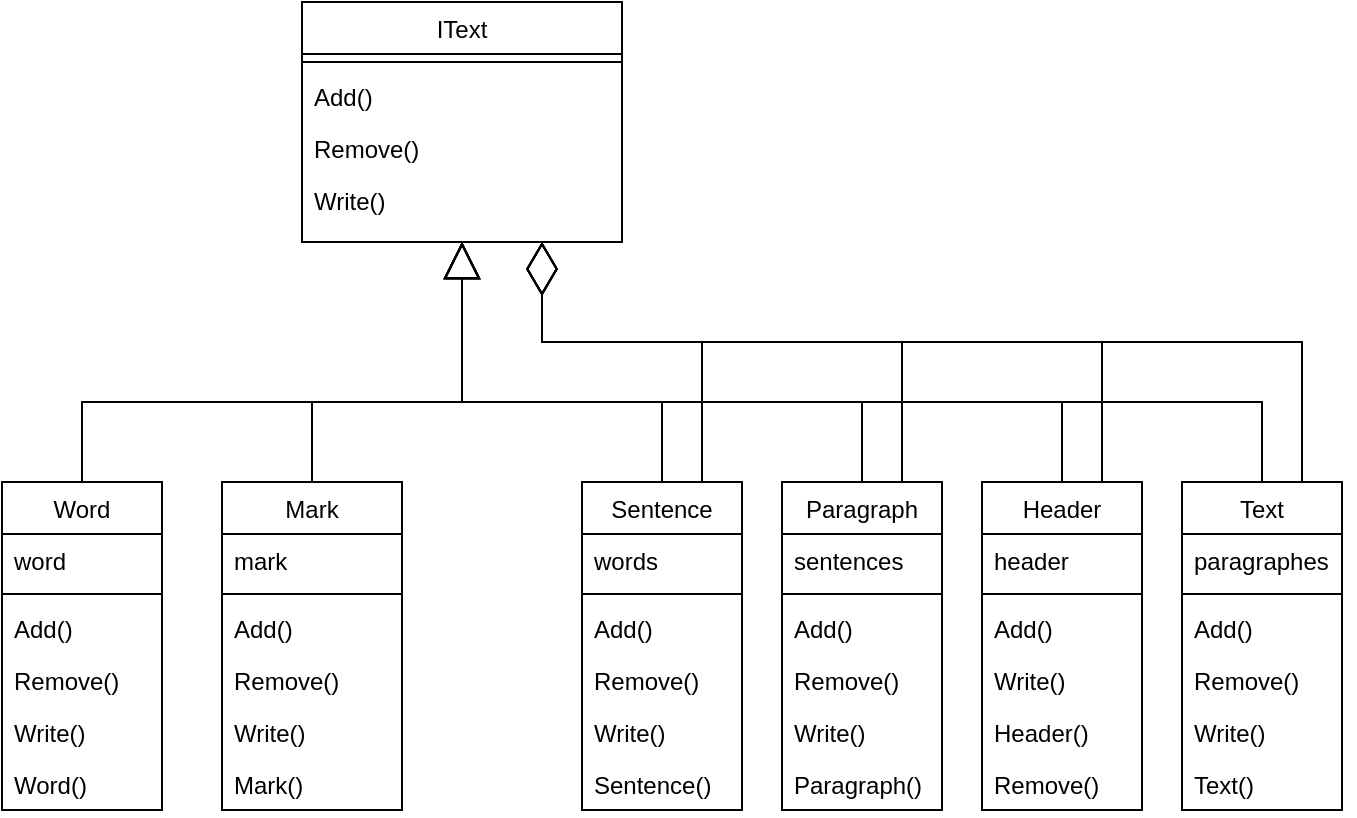 <mxfile version="22.1.4" type="device">
  <diagram id="C5RBs43oDa-KdzZeNtuy" name="Page-1">
    <mxGraphModel dx="1395" dy="632" grid="1" gridSize="10" guides="1" tooltips="1" connect="1" arrows="1" fold="1" page="1" pageScale="1" pageWidth="827" pageHeight="1169" math="0" shadow="0">
      <root>
        <mxCell id="WIyWlLk6GJQsqaUBKTNV-0" />
        <mxCell id="WIyWlLk6GJQsqaUBKTNV-1" parent="WIyWlLk6GJQsqaUBKTNV-0" />
        <mxCell id="zkfFHV4jXpPFQw0GAbJ--17" value="IText" style="swimlane;fontStyle=0;align=center;verticalAlign=top;childLayout=stackLayout;horizontal=1;startSize=26;horizontalStack=0;resizeParent=1;resizeLast=0;collapsible=1;marginBottom=0;rounded=0;shadow=0;strokeWidth=1;" parent="WIyWlLk6GJQsqaUBKTNV-1" vertex="1">
          <mxGeometry x="190" y="120" width="160" height="120" as="geometry">
            <mxRectangle x="550" y="140" width="160" height="26" as="alternateBounds" />
          </mxGeometry>
        </mxCell>
        <mxCell id="zkfFHV4jXpPFQw0GAbJ--23" value="" style="line;html=1;strokeWidth=1;align=left;verticalAlign=middle;spacingTop=-1;spacingLeft=3;spacingRight=3;rotatable=0;labelPosition=right;points=[];portConstraint=eastwest;" parent="zkfFHV4jXpPFQw0GAbJ--17" vertex="1">
          <mxGeometry y="26" width="160" height="8" as="geometry" />
        </mxCell>
        <mxCell id="zkfFHV4jXpPFQw0GAbJ--24" value="Add()" style="text;align=left;verticalAlign=top;spacingLeft=4;spacingRight=4;overflow=hidden;rotatable=0;points=[[0,0.5],[1,0.5]];portConstraint=eastwest;" parent="zkfFHV4jXpPFQw0GAbJ--17" vertex="1">
          <mxGeometry y="34" width="160" height="26" as="geometry" />
        </mxCell>
        <mxCell id="8h9M9jCOHUpe-SCu7ROm-0" value="Remove()" style="text;align=left;verticalAlign=top;spacingLeft=4;spacingRight=4;overflow=hidden;rotatable=0;points=[[0,0.5],[1,0.5]];portConstraint=eastwest;" vertex="1" parent="zkfFHV4jXpPFQw0GAbJ--17">
          <mxGeometry y="60" width="160" height="26" as="geometry" />
        </mxCell>
        <mxCell id="zkfFHV4jXpPFQw0GAbJ--25" value="Write()" style="text;align=left;verticalAlign=top;spacingLeft=4;spacingRight=4;overflow=hidden;rotatable=0;points=[[0,0.5],[1,0.5]];portConstraint=eastwest;" parent="zkfFHV4jXpPFQw0GAbJ--17" vertex="1">
          <mxGeometry y="86" width="160" height="26" as="geometry" />
        </mxCell>
        <mxCell id="8h9M9jCOHUpe-SCu7ROm-1" value="Word" style="swimlane;fontStyle=0;align=center;verticalAlign=top;childLayout=stackLayout;horizontal=1;startSize=26;horizontalStack=0;resizeParent=1;resizeLast=0;collapsible=1;marginBottom=0;rounded=0;shadow=0;strokeWidth=1;" vertex="1" parent="WIyWlLk6GJQsqaUBKTNV-1">
          <mxGeometry x="40" y="360" width="80" height="164" as="geometry">
            <mxRectangle x="550" y="140" width="160" height="26" as="alternateBounds" />
          </mxGeometry>
        </mxCell>
        <mxCell id="8h9M9jCOHUpe-SCu7ROm-2" value="word" style="text;align=left;verticalAlign=top;spacingLeft=4;spacingRight=4;overflow=hidden;rotatable=0;points=[[0,0.5],[1,0.5]];portConstraint=eastwest;" vertex="1" parent="8h9M9jCOHUpe-SCu7ROm-1">
          <mxGeometry y="26" width="80" height="26" as="geometry" />
        </mxCell>
        <mxCell id="8h9M9jCOHUpe-SCu7ROm-3" value="" style="line;html=1;strokeWidth=1;align=left;verticalAlign=middle;spacingTop=-1;spacingLeft=3;spacingRight=3;rotatable=0;labelPosition=right;points=[];portConstraint=eastwest;" vertex="1" parent="8h9M9jCOHUpe-SCu7ROm-1">
          <mxGeometry y="52" width="80" height="8" as="geometry" />
        </mxCell>
        <mxCell id="8h9M9jCOHUpe-SCu7ROm-4" value="Add()" style="text;align=left;verticalAlign=top;spacingLeft=4;spacingRight=4;overflow=hidden;rotatable=0;points=[[0,0.5],[1,0.5]];portConstraint=eastwest;" vertex="1" parent="8h9M9jCOHUpe-SCu7ROm-1">
          <mxGeometry y="60" width="80" height="26" as="geometry" />
        </mxCell>
        <mxCell id="8h9M9jCOHUpe-SCu7ROm-5" value="Remove()" style="text;align=left;verticalAlign=top;spacingLeft=4;spacingRight=4;overflow=hidden;rotatable=0;points=[[0,0.5],[1,0.5]];portConstraint=eastwest;" vertex="1" parent="8h9M9jCOHUpe-SCu7ROm-1">
          <mxGeometry y="86" width="80" height="26" as="geometry" />
        </mxCell>
        <mxCell id="8h9M9jCOHUpe-SCu7ROm-37" value="Write()" style="text;align=left;verticalAlign=top;spacingLeft=4;spacingRight=4;overflow=hidden;rotatable=0;points=[[0,0.5],[1,0.5]];portConstraint=eastwest;" vertex="1" parent="8h9M9jCOHUpe-SCu7ROm-1">
          <mxGeometry y="112" width="80" height="26" as="geometry" />
        </mxCell>
        <mxCell id="8h9M9jCOHUpe-SCu7ROm-6" value="Word()" style="text;align=left;verticalAlign=top;spacingLeft=4;spacingRight=4;overflow=hidden;rotatable=0;points=[[0,0.5],[1,0.5]];portConstraint=eastwest;" vertex="1" parent="8h9M9jCOHUpe-SCu7ROm-1">
          <mxGeometry y="138" width="80" height="26" as="geometry" />
        </mxCell>
        <mxCell id="8h9M9jCOHUpe-SCu7ROm-7" value="Mark" style="swimlane;fontStyle=0;align=center;verticalAlign=top;childLayout=stackLayout;horizontal=1;startSize=26;horizontalStack=0;resizeParent=1;resizeLast=0;collapsible=1;marginBottom=0;rounded=0;shadow=0;strokeWidth=1;" vertex="1" parent="WIyWlLk6GJQsqaUBKTNV-1">
          <mxGeometry x="150" y="360" width="90" height="164" as="geometry">
            <mxRectangle x="550" y="140" width="160" height="26" as="alternateBounds" />
          </mxGeometry>
        </mxCell>
        <mxCell id="8h9M9jCOHUpe-SCu7ROm-8" value="mark" style="text;align=left;verticalAlign=top;spacingLeft=4;spacingRight=4;overflow=hidden;rotatable=0;points=[[0,0.5],[1,0.5]];portConstraint=eastwest;" vertex="1" parent="8h9M9jCOHUpe-SCu7ROm-7">
          <mxGeometry y="26" width="90" height="26" as="geometry" />
        </mxCell>
        <mxCell id="8h9M9jCOHUpe-SCu7ROm-9" value="" style="line;html=1;strokeWidth=1;align=left;verticalAlign=middle;spacingTop=-1;spacingLeft=3;spacingRight=3;rotatable=0;labelPosition=right;points=[];portConstraint=eastwest;" vertex="1" parent="8h9M9jCOHUpe-SCu7ROm-7">
          <mxGeometry y="52" width="90" height="8" as="geometry" />
        </mxCell>
        <mxCell id="8h9M9jCOHUpe-SCu7ROm-10" value="Add()" style="text;align=left;verticalAlign=top;spacingLeft=4;spacingRight=4;overflow=hidden;rotatable=0;points=[[0,0.5],[1,0.5]];portConstraint=eastwest;" vertex="1" parent="8h9M9jCOHUpe-SCu7ROm-7">
          <mxGeometry y="60" width="90" height="26" as="geometry" />
        </mxCell>
        <mxCell id="8h9M9jCOHUpe-SCu7ROm-11" value="Remove()" style="text;align=left;verticalAlign=top;spacingLeft=4;spacingRight=4;overflow=hidden;rotatable=0;points=[[0,0.5],[1,0.5]];portConstraint=eastwest;" vertex="1" parent="8h9M9jCOHUpe-SCu7ROm-7">
          <mxGeometry y="86" width="90" height="26" as="geometry" />
        </mxCell>
        <mxCell id="8h9M9jCOHUpe-SCu7ROm-43" value="Write()" style="text;align=left;verticalAlign=top;spacingLeft=4;spacingRight=4;overflow=hidden;rotatable=0;points=[[0,0.5],[1,0.5]];portConstraint=eastwest;" vertex="1" parent="8h9M9jCOHUpe-SCu7ROm-7">
          <mxGeometry y="112" width="90" height="26" as="geometry" />
        </mxCell>
        <mxCell id="8h9M9jCOHUpe-SCu7ROm-12" value="Mark()" style="text;align=left;verticalAlign=top;spacingLeft=4;spacingRight=4;overflow=hidden;rotatable=0;points=[[0,0.5],[1,0.5]];portConstraint=eastwest;" vertex="1" parent="8h9M9jCOHUpe-SCu7ROm-7">
          <mxGeometry y="138" width="90" height="26" as="geometry" />
        </mxCell>
        <mxCell id="8h9M9jCOHUpe-SCu7ROm-13" value="Sentence" style="swimlane;fontStyle=0;align=center;verticalAlign=top;childLayout=stackLayout;horizontal=1;startSize=26;horizontalStack=0;resizeParent=1;resizeLast=0;collapsible=1;marginBottom=0;rounded=0;shadow=0;strokeWidth=1;" vertex="1" parent="WIyWlLk6GJQsqaUBKTNV-1">
          <mxGeometry x="330" y="360" width="80" height="164" as="geometry">
            <mxRectangle x="550" y="140" width="160" height="26" as="alternateBounds" />
          </mxGeometry>
        </mxCell>
        <mxCell id="8h9M9jCOHUpe-SCu7ROm-14" value="words" style="text;align=left;verticalAlign=top;spacingLeft=4;spacingRight=4;overflow=hidden;rotatable=0;points=[[0,0.5],[1,0.5]];portConstraint=eastwest;" vertex="1" parent="8h9M9jCOHUpe-SCu7ROm-13">
          <mxGeometry y="26" width="80" height="26" as="geometry" />
        </mxCell>
        <mxCell id="8h9M9jCOHUpe-SCu7ROm-15" value="" style="line;html=1;strokeWidth=1;align=left;verticalAlign=middle;spacingTop=-1;spacingLeft=3;spacingRight=3;rotatable=0;labelPosition=right;points=[];portConstraint=eastwest;" vertex="1" parent="8h9M9jCOHUpe-SCu7ROm-13">
          <mxGeometry y="52" width="80" height="8" as="geometry" />
        </mxCell>
        <mxCell id="8h9M9jCOHUpe-SCu7ROm-16" value="Add()" style="text;align=left;verticalAlign=top;spacingLeft=4;spacingRight=4;overflow=hidden;rotatable=0;points=[[0,0.5],[1,0.5]];portConstraint=eastwest;" vertex="1" parent="8h9M9jCOHUpe-SCu7ROm-13">
          <mxGeometry y="60" width="80" height="26" as="geometry" />
        </mxCell>
        <mxCell id="8h9M9jCOHUpe-SCu7ROm-17" value="Remove()" style="text;align=left;verticalAlign=top;spacingLeft=4;spacingRight=4;overflow=hidden;rotatable=0;points=[[0,0.5],[1,0.5]];portConstraint=eastwest;" vertex="1" parent="8h9M9jCOHUpe-SCu7ROm-13">
          <mxGeometry y="86" width="80" height="26" as="geometry" />
        </mxCell>
        <mxCell id="8h9M9jCOHUpe-SCu7ROm-18" value="Write()" style="text;align=left;verticalAlign=top;spacingLeft=4;spacingRight=4;overflow=hidden;rotatable=0;points=[[0,0.5],[1,0.5]];portConstraint=eastwest;" vertex="1" parent="8h9M9jCOHUpe-SCu7ROm-13">
          <mxGeometry y="112" width="80" height="26" as="geometry" />
        </mxCell>
        <mxCell id="8h9M9jCOHUpe-SCu7ROm-48" value="Sentence()" style="text;align=left;verticalAlign=top;spacingLeft=4;spacingRight=4;overflow=hidden;rotatable=0;points=[[0,0.5],[1,0.5]];portConstraint=eastwest;" vertex="1" parent="8h9M9jCOHUpe-SCu7ROm-13">
          <mxGeometry y="138" width="80" height="26" as="geometry" />
        </mxCell>
        <mxCell id="8h9M9jCOHUpe-SCu7ROm-19" value="Paragraph" style="swimlane;fontStyle=0;align=center;verticalAlign=top;childLayout=stackLayout;horizontal=1;startSize=26;horizontalStack=0;resizeParent=1;resizeLast=0;collapsible=1;marginBottom=0;rounded=0;shadow=0;strokeWidth=1;" vertex="1" parent="WIyWlLk6GJQsqaUBKTNV-1">
          <mxGeometry x="430" y="360" width="80" height="164" as="geometry">
            <mxRectangle x="550" y="140" width="160" height="26" as="alternateBounds" />
          </mxGeometry>
        </mxCell>
        <mxCell id="8h9M9jCOHUpe-SCu7ROm-20" value="sentences" style="text;align=left;verticalAlign=top;spacingLeft=4;spacingRight=4;overflow=hidden;rotatable=0;points=[[0,0.5],[1,0.5]];portConstraint=eastwest;" vertex="1" parent="8h9M9jCOHUpe-SCu7ROm-19">
          <mxGeometry y="26" width="80" height="26" as="geometry" />
        </mxCell>
        <mxCell id="8h9M9jCOHUpe-SCu7ROm-21" value="" style="line;html=1;strokeWidth=1;align=left;verticalAlign=middle;spacingTop=-1;spacingLeft=3;spacingRight=3;rotatable=0;labelPosition=right;points=[];portConstraint=eastwest;" vertex="1" parent="8h9M9jCOHUpe-SCu7ROm-19">
          <mxGeometry y="52" width="80" height="8" as="geometry" />
        </mxCell>
        <mxCell id="8h9M9jCOHUpe-SCu7ROm-22" value="Add()" style="text;align=left;verticalAlign=top;spacingLeft=4;spacingRight=4;overflow=hidden;rotatable=0;points=[[0,0.5],[1,0.5]];portConstraint=eastwest;" vertex="1" parent="8h9M9jCOHUpe-SCu7ROm-19">
          <mxGeometry y="60" width="80" height="26" as="geometry" />
        </mxCell>
        <mxCell id="8h9M9jCOHUpe-SCu7ROm-23" value="Remove()" style="text;align=left;verticalAlign=top;spacingLeft=4;spacingRight=4;overflow=hidden;rotatable=0;points=[[0,0.5],[1,0.5]];portConstraint=eastwest;" vertex="1" parent="8h9M9jCOHUpe-SCu7ROm-19">
          <mxGeometry y="86" width="80" height="26" as="geometry" />
        </mxCell>
        <mxCell id="8h9M9jCOHUpe-SCu7ROm-24" value="Write()" style="text;align=left;verticalAlign=top;spacingLeft=4;spacingRight=4;overflow=hidden;rotatable=0;points=[[0,0.5],[1,0.5]];portConstraint=eastwest;" vertex="1" parent="8h9M9jCOHUpe-SCu7ROm-19">
          <mxGeometry y="112" width="80" height="26" as="geometry" />
        </mxCell>
        <mxCell id="8h9M9jCOHUpe-SCu7ROm-47" value="Paragraph()" style="text;align=left;verticalAlign=top;spacingLeft=4;spacingRight=4;overflow=hidden;rotatable=0;points=[[0,0.5],[1,0.5]];portConstraint=eastwest;" vertex="1" parent="8h9M9jCOHUpe-SCu7ROm-19">
          <mxGeometry y="138" width="80" height="26" as="geometry" />
        </mxCell>
        <mxCell id="8h9M9jCOHUpe-SCu7ROm-25" value="Header" style="swimlane;fontStyle=0;align=center;verticalAlign=top;childLayout=stackLayout;horizontal=1;startSize=26;horizontalStack=0;resizeParent=1;resizeLast=0;collapsible=1;marginBottom=0;rounded=0;shadow=0;strokeWidth=1;" vertex="1" parent="WIyWlLk6GJQsqaUBKTNV-1">
          <mxGeometry x="530" y="360" width="80" height="164" as="geometry">
            <mxRectangle x="550" y="140" width="160" height="26" as="alternateBounds" />
          </mxGeometry>
        </mxCell>
        <mxCell id="8h9M9jCOHUpe-SCu7ROm-26" value="header" style="text;align=left;verticalAlign=top;spacingLeft=4;spacingRight=4;overflow=hidden;rotatable=0;points=[[0,0.5],[1,0.5]];portConstraint=eastwest;" vertex="1" parent="8h9M9jCOHUpe-SCu7ROm-25">
          <mxGeometry y="26" width="80" height="26" as="geometry" />
        </mxCell>
        <mxCell id="8h9M9jCOHUpe-SCu7ROm-27" value="" style="line;html=1;strokeWidth=1;align=left;verticalAlign=middle;spacingTop=-1;spacingLeft=3;spacingRight=3;rotatable=0;labelPosition=right;points=[];portConstraint=eastwest;" vertex="1" parent="8h9M9jCOHUpe-SCu7ROm-25">
          <mxGeometry y="52" width="80" height="8" as="geometry" />
        </mxCell>
        <mxCell id="8h9M9jCOHUpe-SCu7ROm-28" value="Add()" style="text;align=left;verticalAlign=top;spacingLeft=4;spacingRight=4;overflow=hidden;rotatable=0;points=[[0,0.5],[1,0.5]];portConstraint=eastwest;" vertex="1" parent="8h9M9jCOHUpe-SCu7ROm-25">
          <mxGeometry y="60" width="80" height="26" as="geometry" />
        </mxCell>
        <mxCell id="8h9M9jCOHUpe-SCu7ROm-30" value="Write()" style="text;align=left;verticalAlign=top;spacingLeft=4;spacingRight=4;overflow=hidden;rotatable=0;points=[[0,0.5],[1,0.5]];portConstraint=eastwest;" vertex="1" parent="8h9M9jCOHUpe-SCu7ROm-25">
          <mxGeometry y="86" width="80" height="26" as="geometry" />
        </mxCell>
        <mxCell id="8h9M9jCOHUpe-SCu7ROm-46" value="Header()" style="text;align=left;verticalAlign=top;spacingLeft=4;spacingRight=4;overflow=hidden;rotatable=0;points=[[0,0.5],[1,0.5]];portConstraint=eastwest;" vertex="1" parent="8h9M9jCOHUpe-SCu7ROm-25">
          <mxGeometry y="112" width="80" height="26" as="geometry" />
        </mxCell>
        <mxCell id="8h9M9jCOHUpe-SCu7ROm-29" value="Remove()" style="text;align=left;verticalAlign=top;spacingLeft=4;spacingRight=4;overflow=hidden;rotatable=0;points=[[0,0.5],[1,0.5]];portConstraint=eastwest;" vertex="1" parent="8h9M9jCOHUpe-SCu7ROm-25">
          <mxGeometry y="138" width="80" height="26" as="geometry" />
        </mxCell>
        <mxCell id="8h9M9jCOHUpe-SCu7ROm-31" value="Text" style="swimlane;fontStyle=0;align=center;verticalAlign=top;childLayout=stackLayout;horizontal=1;startSize=26;horizontalStack=0;resizeParent=1;resizeLast=0;collapsible=1;marginBottom=0;rounded=0;shadow=0;strokeWidth=1;" vertex="1" parent="WIyWlLk6GJQsqaUBKTNV-1">
          <mxGeometry x="630" y="360" width="80" height="164" as="geometry">
            <mxRectangle x="550" y="140" width="160" height="26" as="alternateBounds" />
          </mxGeometry>
        </mxCell>
        <mxCell id="8h9M9jCOHUpe-SCu7ROm-32" value="paragraphes" style="text;align=left;verticalAlign=top;spacingLeft=4;spacingRight=4;overflow=hidden;rotatable=0;points=[[0,0.5],[1,0.5]];portConstraint=eastwest;" vertex="1" parent="8h9M9jCOHUpe-SCu7ROm-31">
          <mxGeometry y="26" width="80" height="26" as="geometry" />
        </mxCell>
        <mxCell id="8h9M9jCOHUpe-SCu7ROm-33" value="" style="line;html=1;strokeWidth=1;align=left;verticalAlign=middle;spacingTop=-1;spacingLeft=3;spacingRight=3;rotatable=0;labelPosition=right;points=[];portConstraint=eastwest;" vertex="1" parent="8h9M9jCOHUpe-SCu7ROm-31">
          <mxGeometry y="52" width="80" height="8" as="geometry" />
        </mxCell>
        <mxCell id="8h9M9jCOHUpe-SCu7ROm-34" value="Add()" style="text;align=left;verticalAlign=top;spacingLeft=4;spacingRight=4;overflow=hidden;rotatable=0;points=[[0,0.5],[1,0.5]];portConstraint=eastwest;" vertex="1" parent="8h9M9jCOHUpe-SCu7ROm-31">
          <mxGeometry y="60" width="80" height="26" as="geometry" />
        </mxCell>
        <mxCell id="8h9M9jCOHUpe-SCu7ROm-35" value="Remove()" style="text;align=left;verticalAlign=top;spacingLeft=4;spacingRight=4;overflow=hidden;rotatable=0;points=[[0,0.5],[1,0.5]];portConstraint=eastwest;" vertex="1" parent="8h9M9jCOHUpe-SCu7ROm-31">
          <mxGeometry y="86" width="80" height="26" as="geometry" />
        </mxCell>
        <mxCell id="8h9M9jCOHUpe-SCu7ROm-36" value="Write()" style="text;align=left;verticalAlign=top;spacingLeft=4;spacingRight=4;overflow=hidden;rotatable=0;points=[[0,0.5],[1,0.5]];portConstraint=eastwest;" vertex="1" parent="8h9M9jCOHUpe-SCu7ROm-31">
          <mxGeometry y="112" width="80" height="26" as="geometry" />
        </mxCell>
        <mxCell id="8h9M9jCOHUpe-SCu7ROm-44" value="Text()" style="text;align=left;verticalAlign=top;spacingLeft=4;spacingRight=4;overflow=hidden;rotatable=0;points=[[0,0.5],[1,0.5]];portConstraint=eastwest;" vertex="1" parent="8h9M9jCOHUpe-SCu7ROm-31">
          <mxGeometry y="138" width="80" height="26" as="geometry" />
        </mxCell>
        <mxCell id="8h9M9jCOHUpe-SCu7ROm-49" value="" style="endArrow=block;endSize=16;endFill=0;html=1;rounded=0;exitX=0.5;exitY=0;exitDx=0;exitDy=0;entryX=0.5;entryY=1;entryDx=0;entryDy=0;" edge="1" parent="WIyWlLk6GJQsqaUBKTNV-1" source="8h9M9jCOHUpe-SCu7ROm-1" target="zkfFHV4jXpPFQw0GAbJ--17">
          <mxGeometry x="-1" y="446" width="160" relative="1" as="geometry">
            <mxPoint x="115" y="300" as="sourcePoint" />
            <mxPoint x="275" y="300" as="targetPoint" />
            <Array as="points">
              <mxPoint x="80" y="320" />
              <mxPoint x="270" y="320" />
            </Array>
            <mxPoint x="-420" y="296" as="offset" />
          </mxGeometry>
        </mxCell>
        <mxCell id="8h9M9jCOHUpe-SCu7ROm-50" value="" style="endArrow=block;endSize=16;endFill=0;html=1;rounded=0;exitX=0.5;exitY=0;exitDx=0;exitDy=0;entryX=0.5;entryY=1;entryDx=0;entryDy=0;" edge="1" parent="WIyWlLk6GJQsqaUBKTNV-1" source="8h9M9jCOHUpe-SCu7ROm-7" target="zkfFHV4jXpPFQw0GAbJ--17">
          <mxGeometry x="-1" y="446" width="160" relative="1" as="geometry">
            <mxPoint x="90" y="370" as="sourcePoint" />
            <mxPoint x="330" y="290" as="targetPoint" />
            <Array as="points">
              <mxPoint x="195" y="320" />
              <mxPoint x="270" y="320" />
            </Array>
            <mxPoint x="-420" y="296" as="offset" />
          </mxGeometry>
        </mxCell>
        <mxCell id="8h9M9jCOHUpe-SCu7ROm-51" value="" style="endArrow=block;endSize=16;endFill=0;html=1;rounded=0;exitX=0.5;exitY=0;exitDx=0;exitDy=0;entryX=0.5;entryY=1;entryDx=0;entryDy=0;" edge="1" parent="WIyWlLk6GJQsqaUBKTNV-1" source="8h9M9jCOHUpe-SCu7ROm-13" target="zkfFHV4jXpPFQw0GAbJ--17">
          <mxGeometry x="-1" y="446" width="160" relative="1" as="geometry">
            <mxPoint x="100" y="380" as="sourcePoint" />
            <mxPoint x="340" y="300" as="targetPoint" />
            <Array as="points">
              <mxPoint x="370" y="320" />
              <mxPoint x="270" y="320" />
            </Array>
            <mxPoint x="-420" y="296" as="offset" />
          </mxGeometry>
        </mxCell>
        <mxCell id="8h9M9jCOHUpe-SCu7ROm-52" value="" style="endArrow=block;endSize=16;endFill=0;html=1;rounded=0;exitX=0.5;exitY=0;exitDx=0;exitDy=0;entryX=0.5;entryY=1;entryDx=0;entryDy=0;" edge="1" parent="WIyWlLk6GJQsqaUBKTNV-1" source="8h9M9jCOHUpe-SCu7ROm-19" target="zkfFHV4jXpPFQw0GAbJ--17">
          <mxGeometry x="-1" y="446" width="160" relative="1" as="geometry">
            <mxPoint x="110" y="390" as="sourcePoint" />
            <mxPoint x="350" y="310" as="targetPoint" />
            <Array as="points">
              <mxPoint x="470" y="320" />
              <mxPoint x="270" y="320" />
            </Array>
            <mxPoint x="-420" y="296" as="offset" />
          </mxGeometry>
        </mxCell>
        <mxCell id="8h9M9jCOHUpe-SCu7ROm-53" value="" style="endArrow=block;endSize=16;endFill=0;html=1;rounded=0;entryX=0.5;entryY=1;entryDx=0;entryDy=0;exitX=0.5;exitY=0;exitDx=0;exitDy=0;" edge="1" parent="WIyWlLk6GJQsqaUBKTNV-1" source="8h9M9jCOHUpe-SCu7ROm-31" target="zkfFHV4jXpPFQw0GAbJ--17">
          <mxGeometry x="-1" y="446" width="160" relative="1" as="geometry">
            <mxPoint x="710" y="330" as="sourcePoint" />
            <mxPoint x="360" y="320" as="targetPoint" />
            <Array as="points">
              <mxPoint x="670" y="320" />
              <mxPoint x="270" y="320" />
            </Array>
            <mxPoint x="-420" y="296" as="offset" />
          </mxGeometry>
        </mxCell>
        <mxCell id="8h9M9jCOHUpe-SCu7ROm-54" value="" style="endArrow=block;endSize=16;endFill=0;html=1;rounded=0;exitX=0.5;exitY=0;exitDx=0;exitDy=0;entryX=0.5;entryY=1;entryDx=0;entryDy=0;" edge="1" parent="WIyWlLk6GJQsqaUBKTNV-1" source="8h9M9jCOHUpe-SCu7ROm-25" target="zkfFHV4jXpPFQw0GAbJ--17">
          <mxGeometry x="-1" y="446" width="160" relative="1" as="geometry">
            <mxPoint x="130" y="410" as="sourcePoint" />
            <mxPoint x="370" y="330" as="targetPoint" />
            <Array as="points">
              <mxPoint x="570" y="320" />
              <mxPoint x="270" y="320" />
            </Array>
            <mxPoint x="-420" y="296" as="offset" />
          </mxGeometry>
        </mxCell>
        <mxCell id="8h9M9jCOHUpe-SCu7ROm-72" value="" style="endArrow=diamondThin;endFill=0;endSize=24;html=1;rounded=0;exitX=0.75;exitY=0;exitDx=0;exitDy=0;entryX=0.75;entryY=1;entryDx=0;entryDy=0;" edge="1" parent="WIyWlLk6GJQsqaUBKTNV-1" source="8h9M9jCOHUpe-SCu7ROm-13" target="zkfFHV4jXpPFQw0GAbJ--17">
          <mxGeometry width="160" relative="1" as="geometry">
            <mxPoint x="400" y="370" as="sourcePoint" />
            <mxPoint x="440" y="190" as="targetPoint" />
            <Array as="points">
              <mxPoint x="390" y="290" />
              <mxPoint x="310" y="290" />
            </Array>
          </mxGeometry>
        </mxCell>
        <mxCell id="8h9M9jCOHUpe-SCu7ROm-73" value="" style="endArrow=diamondThin;endFill=0;endSize=24;html=1;rounded=0;exitX=0.75;exitY=0;exitDx=0;exitDy=0;entryX=0.75;entryY=1;entryDx=0;entryDy=0;" edge="1" parent="WIyWlLk6GJQsqaUBKTNV-1" source="8h9M9jCOHUpe-SCu7ROm-19" target="zkfFHV4jXpPFQw0GAbJ--17">
          <mxGeometry width="160" relative="1" as="geometry">
            <mxPoint x="400" y="370" as="sourcePoint" />
            <mxPoint x="320" y="260" as="targetPoint" />
            <Array as="points">
              <mxPoint x="490" y="290" />
              <mxPoint x="310" y="290" />
            </Array>
          </mxGeometry>
        </mxCell>
        <mxCell id="8h9M9jCOHUpe-SCu7ROm-74" value="" style="endArrow=diamondThin;endFill=0;endSize=24;html=1;rounded=0;exitX=0.75;exitY=0;exitDx=0;exitDy=0;entryX=0.75;entryY=1;entryDx=0;entryDy=0;" edge="1" parent="WIyWlLk6GJQsqaUBKTNV-1" source="8h9M9jCOHUpe-SCu7ROm-25" target="zkfFHV4jXpPFQw0GAbJ--17">
          <mxGeometry width="160" relative="1" as="geometry">
            <mxPoint x="410" y="380" as="sourcePoint" />
            <mxPoint x="330" y="270" as="targetPoint" />
            <Array as="points">
              <mxPoint x="590" y="290" />
              <mxPoint x="310" y="290" />
            </Array>
          </mxGeometry>
        </mxCell>
        <mxCell id="8h9M9jCOHUpe-SCu7ROm-75" value="" style="endArrow=diamondThin;endFill=0;endSize=24;html=1;rounded=0;exitX=0.75;exitY=0;exitDx=0;exitDy=0;entryX=0.75;entryY=1;entryDx=0;entryDy=0;" edge="1" parent="WIyWlLk6GJQsqaUBKTNV-1" source="8h9M9jCOHUpe-SCu7ROm-31" target="zkfFHV4jXpPFQw0GAbJ--17">
          <mxGeometry width="160" relative="1" as="geometry">
            <mxPoint x="420" y="390" as="sourcePoint" />
            <mxPoint x="340" y="280" as="targetPoint" />
            <Array as="points">
              <mxPoint x="690" y="290" />
              <mxPoint x="310" y="290" />
            </Array>
          </mxGeometry>
        </mxCell>
      </root>
    </mxGraphModel>
  </diagram>
</mxfile>

